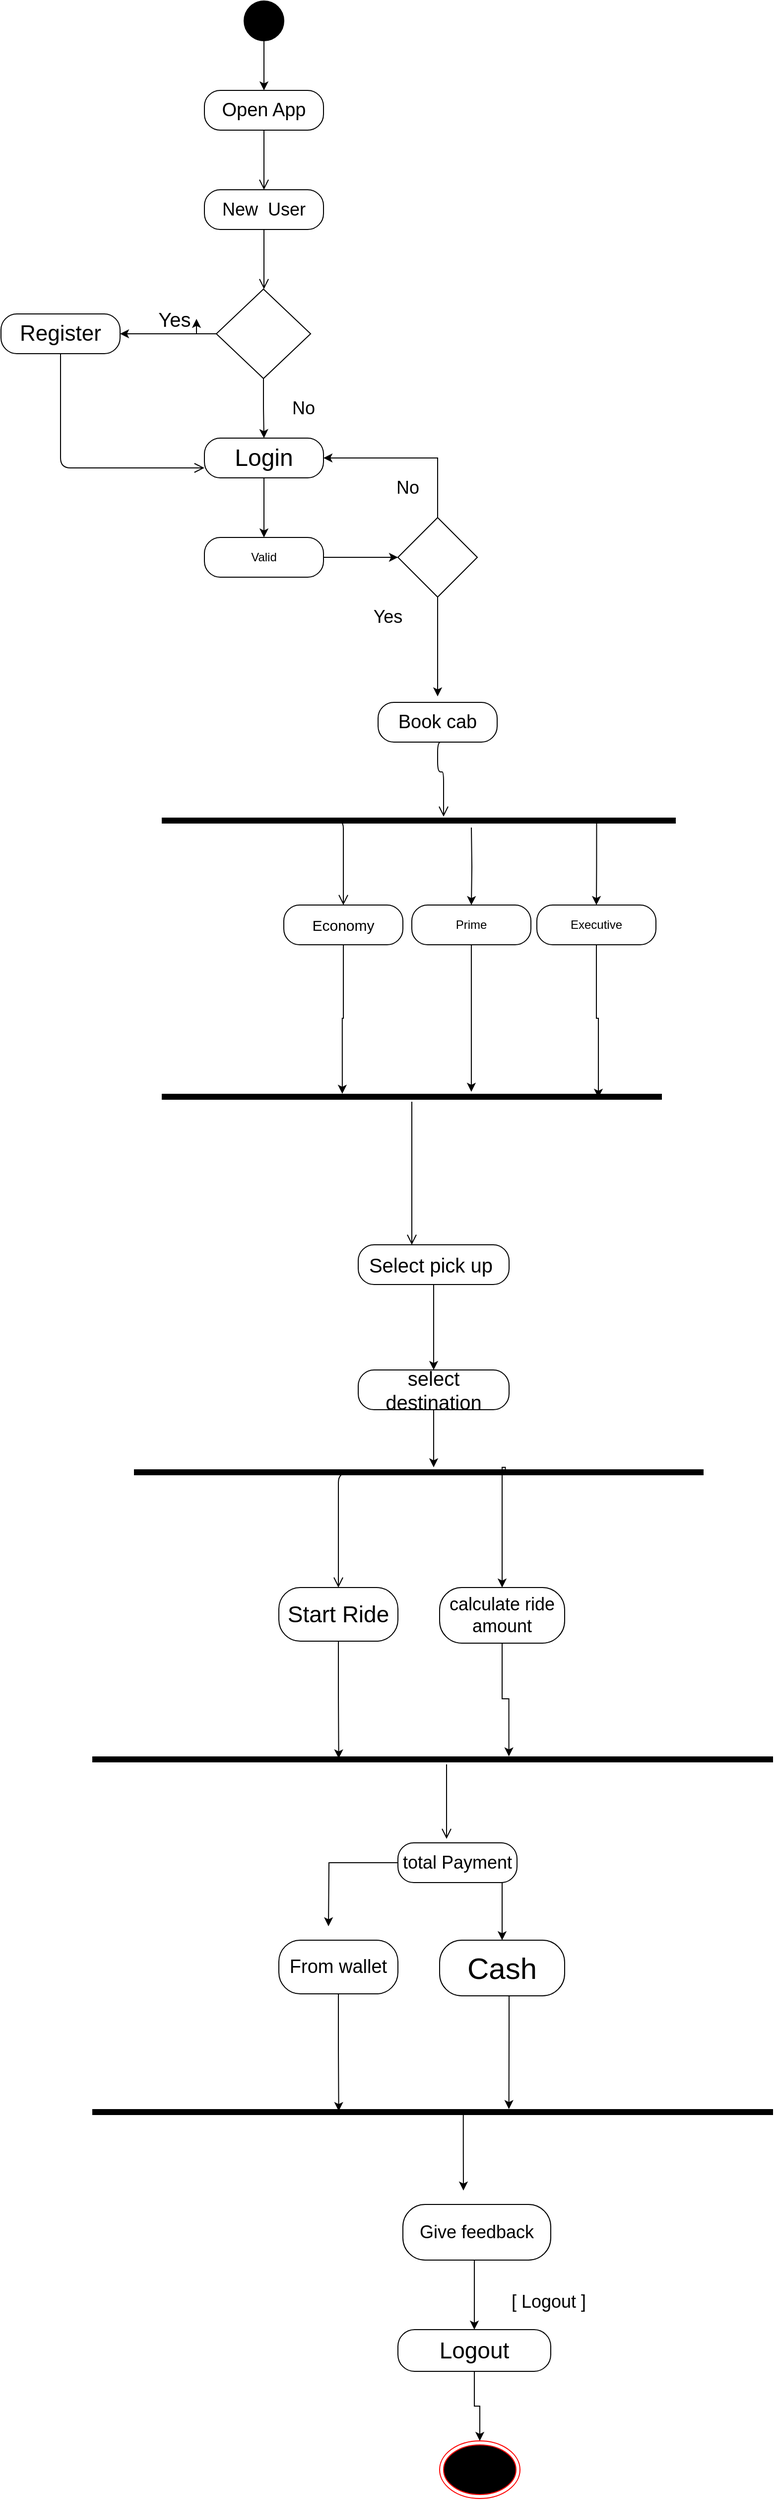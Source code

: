 <mxfile version="14.1.8" type="github">
  <diagram id="7SlJvvOE7C4SdzTDSiiN" name="Page-1">
    <mxGraphModel dx="1892" dy="1140" grid="1" gridSize="14" guides="1" tooltips="1" connect="1" arrows="1" fold="1" page="1" pageScale="1" pageWidth="850" pageHeight="1100" math="0" shadow="0">
      <root>
        <mxCell id="0" />
        <mxCell id="1" parent="0" />
        <mxCell id="Pt7PqK6kzofVDWos-vV7-4" style="edgeStyle=orthogonalEdgeStyle;rounded=0;orthogonalLoop=1;jettySize=auto;html=1;entryX=0.5;entryY=0;entryDx=0;entryDy=0;" edge="1" parent="1" source="Pt7PqK6kzofVDWos-vV7-1" target="Pt7PqK6kzofVDWos-vV7-2">
          <mxGeometry relative="1" as="geometry" />
        </mxCell>
        <mxCell id="Pt7PqK6kzofVDWos-vV7-1" value="" style="shape=ellipse;html=1;fillColor=#000000;fontSize=18;fontColor=#ffffff;" vertex="1" parent="1">
          <mxGeometry x="405" y="190" width="40" height="40" as="geometry" />
        </mxCell>
        <mxCell id="Pt7PqK6kzofVDWos-vV7-2" value="&lt;font style=&quot;font-size: 19px&quot;&gt;Open App&lt;/font&gt;" style="rounded=1;whiteSpace=wrap;html=1;arcSize=40;" vertex="1" parent="1">
          <mxGeometry x="365" y="280" width="120" height="40" as="geometry" />
        </mxCell>
        <mxCell id="Pt7PqK6kzofVDWos-vV7-3" value="" style="edgeStyle=orthogonalEdgeStyle;html=1;verticalAlign=bottom;endArrow=open;endSize=8;" edge="1" source="Pt7PqK6kzofVDWos-vV7-2" parent="1">
          <mxGeometry relative="1" as="geometry">
            <mxPoint x="425" y="380" as="targetPoint" />
          </mxGeometry>
        </mxCell>
        <mxCell id="Pt7PqK6kzofVDWos-vV7-5" value="&lt;font style=&quot;font-size: 18px&quot;&gt;New &amp;nbsp;User&lt;/font&gt;" style="rounded=1;whiteSpace=wrap;html=1;arcSize=40;" vertex="1" parent="1">
          <mxGeometry x="365" y="380" width="120" height="40" as="geometry" />
        </mxCell>
        <mxCell id="Pt7PqK6kzofVDWos-vV7-6" value="" style="edgeStyle=orthogonalEdgeStyle;html=1;verticalAlign=bottom;endArrow=open;endSize=8;" edge="1" source="Pt7PqK6kzofVDWos-vV7-5" parent="1">
          <mxGeometry relative="1" as="geometry">
            <mxPoint x="425" y="480" as="targetPoint" />
          </mxGeometry>
        </mxCell>
        <mxCell id="Pt7PqK6kzofVDWos-vV7-11" value="" style="edgeStyle=orthogonalEdgeStyle;rounded=0;orthogonalLoop=1;jettySize=auto;html=1;" edge="1" parent="1" source="Pt7PqK6kzofVDWos-vV7-7" target="Pt7PqK6kzofVDWos-vV7-8">
          <mxGeometry relative="1" as="geometry" />
        </mxCell>
        <mxCell id="Pt7PqK6kzofVDWos-vV7-12" value="" style="edgeStyle=orthogonalEdgeStyle;rounded=0;orthogonalLoop=1;jettySize=auto;html=1;" edge="1" parent="1" source="Pt7PqK6kzofVDWos-vV7-7" target="Pt7PqK6kzofVDWos-vV7-10">
          <mxGeometry relative="1" as="geometry" />
        </mxCell>
        <mxCell id="Pt7PqK6kzofVDWos-vV7-91" value="" style="edgeStyle=orthogonalEdgeStyle;rounded=0;orthogonalLoop=1;jettySize=auto;html=1;" edge="1" parent="1" source="Pt7PqK6kzofVDWos-vV7-7" target="Pt7PqK6kzofVDWos-vV7-13">
          <mxGeometry relative="1" as="geometry" />
        </mxCell>
        <mxCell id="Pt7PqK6kzofVDWos-vV7-7" value="" style="rhombus;whiteSpace=wrap;html=1;" vertex="1" parent="1">
          <mxGeometry x="377" y="480" width="95" height="90" as="geometry" />
        </mxCell>
        <mxCell id="Pt7PqK6kzofVDWos-vV7-8" value="&lt;font style=&quot;font-size: 22px&quot;&gt;Register&lt;/font&gt;" style="rounded=1;whiteSpace=wrap;html=1;arcSize=40;" vertex="1" parent="1">
          <mxGeometry x="160" y="505" width="120" height="40" as="geometry" />
        </mxCell>
        <mxCell id="Pt7PqK6kzofVDWos-vV7-9" value="" style="edgeStyle=orthogonalEdgeStyle;html=1;verticalAlign=bottom;endArrow=open;endSize=8;entryX=0;entryY=0.75;entryDx=0;entryDy=0;exitX=0.5;exitY=1;exitDx=0;exitDy=0;" edge="1" source="Pt7PqK6kzofVDWos-vV7-8" parent="1" target="Pt7PqK6kzofVDWos-vV7-10">
          <mxGeometry relative="1" as="geometry">
            <mxPoint x="220" y="610" as="targetPoint" />
          </mxGeometry>
        </mxCell>
        <mxCell id="Pt7PqK6kzofVDWos-vV7-17" value="" style="edgeStyle=orthogonalEdgeStyle;rounded=0;orthogonalLoop=1;jettySize=auto;html=1;" edge="1" parent="1" source="Pt7PqK6kzofVDWos-vV7-10" target="Pt7PqK6kzofVDWos-vV7-15">
          <mxGeometry relative="1" as="geometry" />
        </mxCell>
        <mxCell id="Pt7PqK6kzofVDWos-vV7-10" value="&lt;font style=&quot;font-size: 24px&quot;&gt;Login&lt;/font&gt;" style="rounded=1;whiteSpace=wrap;html=1;arcSize=40;" vertex="1" parent="1">
          <mxGeometry x="365" y="630" width="120" height="40" as="geometry" />
        </mxCell>
        <mxCell id="Pt7PqK6kzofVDWos-vV7-13" value="&lt;font style=&quot;font-size: 20px&quot;&gt;Yes&lt;/font&gt;" style="text;html=1;strokeColor=none;fillColor=none;align=center;verticalAlign=middle;whiteSpace=wrap;rounded=0;" vertex="1" parent="1">
          <mxGeometry x="305" y="500" width="60" height="20" as="geometry" />
        </mxCell>
        <mxCell id="Pt7PqK6kzofVDWos-vV7-14" value="&lt;font style=&quot;font-size: 18px&quot;&gt;No&lt;/font&gt;" style="text;html=1;strokeColor=none;fillColor=none;align=center;verticalAlign=middle;whiteSpace=wrap;rounded=0;" vertex="1" parent="1">
          <mxGeometry x="445" y="590" width="40" height="20" as="geometry" />
        </mxCell>
        <mxCell id="Pt7PqK6kzofVDWos-vV7-22" value="" style="edgeStyle=orthogonalEdgeStyle;rounded=0;orthogonalLoop=1;jettySize=auto;html=1;" edge="1" parent="1" source="Pt7PqK6kzofVDWos-vV7-15" target="Pt7PqK6kzofVDWos-vV7-18">
          <mxGeometry relative="1" as="geometry" />
        </mxCell>
        <mxCell id="Pt7PqK6kzofVDWos-vV7-15" value="Valid" style="rounded=1;whiteSpace=wrap;html=1;arcSize=40;" vertex="1" parent="1">
          <mxGeometry x="365" y="730" width="120" height="40" as="geometry" />
        </mxCell>
        <mxCell id="Pt7PqK6kzofVDWos-vV7-23" style="edgeStyle=orthogonalEdgeStyle;rounded=0;orthogonalLoop=1;jettySize=auto;html=1;entryX=1;entryY=0.5;entryDx=0;entryDy=0;" edge="1" parent="1" source="Pt7PqK6kzofVDWos-vV7-18" target="Pt7PqK6kzofVDWos-vV7-10">
          <mxGeometry relative="1" as="geometry">
            <Array as="points">
              <mxPoint x="600" y="650" />
            </Array>
          </mxGeometry>
        </mxCell>
        <mxCell id="Pt7PqK6kzofVDWos-vV7-29" value="" style="edgeStyle=orthogonalEdgeStyle;rounded=0;orthogonalLoop=1;jettySize=auto;html=1;" edge="1" parent="1" source="Pt7PqK6kzofVDWos-vV7-18">
          <mxGeometry relative="1" as="geometry">
            <mxPoint x="600" y="890" as="targetPoint" />
          </mxGeometry>
        </mxCell>
        <mxCell id="Pt7PqK6kzofVDWos-vV7-18" value="" style="rhombus;whiteSpace=wrap;html=1;" vertex="1" parent="1">
          <mxGeometry x="560" y="710" width="80" height="80" as="geometry" />
        </mxCell>
        <mxCell id="Pt7PqK6kzofVDWos-vV7-24" value="&lt;font style=&quot;font-size: 18px&quot;&gt;Yes&lt;/font&gt;" style="text;html=1;strokeColor=none;fillColor=none;align=center;verticalAlign=middle;whiteSpace=wrap;rounded=0;" vertex="1" parent="1">
          <mxGeometry x="520" y="800" width="60" height="20" as="geometry" />
        </mxCell>
        <mxCell id="Pt7PqK6kzofVDWos-vV7-26" value="&lt;font style=&quot;font-size: 18px&quot;&gt;No&lt;/font&gt;" style="text;html=1;strokeColor=none;fillColor=none;align=center;verticalAlign=middle;whiteSpace=wrap;rounded=0;" vertex="1" parent="1">
          <mxGeometry x="550" y="670" width="40" height="20" as="geometry" />
        </mxCell>
        <mxCell id="Pt7PqK6kzofVDWos-vV7-31" value="" style="edgeStyle=orthogonalEdgeStyle;html=1;verticalAlign=bottom;endArrow=open;endSize=8;exitX=0.25;exitY=0.5;exitDx=0;exitDy=0;exitPerimeter=0;entryX=0.5;entryY=0;entryDx=0;entryDy=0;" edge="1" source="Pt7PqK6kzofVDWos-vV7-30" parent="1" target="Pt7PqK6kzofVDWos-vV7-60">
          <mxGeometry relative="1" as="geometry">
            <mxPoint x="546" y="1100" as="targetPoint" />
            <Array as="points">
              <mxPoint x="505" y="1013" />
            </Array>
          </mxGeometry>
        </mxCell>
        <mxCell id="Pt7PqK6kzofVDWos-vV7-32" value="&lt;font style=&quot;font-size: 19px&quot;&gt;Book cab&lt;/font&gt;" style="rounded=1;whiteSpace=wrap;html=1;arcSize=40;" vertex="1" parent="1">
          <mxGeometry x="540" y="896" width="120" height="40" as="geometry" />
        </mxCell>
        <mxCell id="Pt7PqK6kzofVDWos-vV7-62" style="edgeStyle=orthogonalEdgeStyle;rounded=0;orthogonalLoop=1;jettySize=auto;html=1;" edge="1" parent="1" target="Pt7PqK6kzofVDWos-vV7-58">
          <mxGeometry relative="1" as="geometry">
            <mxPoint x="634" y="1022" as="sourcePoint" />
          </mxGeometry>
        </mxCell>
        <mxCell id="Pt7PqK6kzofVDWos-vV7-64" style="edgeStyle=orthogonalEdgeStyle;rounded=0;orthogonalLoop=1;jettySize=auto;html=1;exitX=0.846;exitY=0.714;exitDx=0;exitDy=0;exitPerimeter=0;entryX=0.5;entryY=0;entryDx=0;entryDy=0;" edge="1" parent="1" source="Pt7PqK6kzofVDWos-vV7-30" target="Pt7PqK6kzofVDWos-vV7-59">
          <mxGeometry relative="1" as="geometry" />
        </mxCell>
        <mxCell id="Pt7PqK6kzofVDWos-vV7-30" value="" style="shape=line;html=1;strokeWidth=6;" vertex="1" parent="1">
          <mxGeometry x="322" y="1008" width="518" height="14" as="geometry" />
        </mxCell>
        <mxCell id="Pt7PqK6kzofVDWos-vV7-34" value="" style="edgeStyle=orthogonalEdgeStyle;html=1;verticalAlign=bottom;endArrow=open;endSize=8;" edge="1" parent="1">
          <mxGeometry relative="1" as="geometry">
            <mxPoint x="606" y="1011" as="targetPoint" />
            <mxPoint x="606" y="936" as="sourcePoint" />
            <Array as="points">
              <mxPoint x="600" y="936" />
              <mxPoint x="600" y="966" />
              <mxPoint x="606" y="966" />
            </Array>
          </mxGeometry>
        </mxCell>
        <mxCell id="Pt7PqK6kzofVDWos-vV7-87" style="edgeStyle=orthogonalEdgeStyle;rounded=0;orthogonalLoop=1;jettySize=auto;html=1;" edge="1" parent="1" source="Pt7PqK6kzofVDWos-vV7-35">
          <mxGeometry relative="1" as="geometry">
            <mxPoint x="490" y="2128" as="targetPoint" />
          </mxGeometry>
        </mxCell>
        <mxCell id="Pt7PqK6kzofVDWos-vV7-88" value="" style="edgeStyle=orthogonalEdgeStyle;rounded=0;orthogonalLoop=1;jettySize=auto;html=1;" edge="1" parent="1" source="Pt7PqK6kzofVDWos-vV7-35" target="Pt7PqK6kzofVDWos-vV7-82">
          <mxGeometry relative="1" as="geometry">
            <Array as="points">
              <mxPoint x="665" y="2100" />
              <mxPoint x="665" y="2100" />
            </Array>
          </mxGeometry>
        </mxCell>
        <mxCell id="Pt7PqK6kzofVDWos-vV7-35" value="&lt;font style=&quot;font-size: 18px&quot;&gt;total Payment&lt;/font&gt;" style="rounded=1;whiteSpace=wrap;html=1;arcSize=40;" vertex="1" parent="1">
          <mxGeometry x="560" y="2044" width="120" height="40" as="geometry" />
        </mxCell>
        <mxCell id="Pt7PqK6kzofVDWos-vV7-92" value="" style="edgeStyle=orthogonalEdgeStyle;rounded=0;orthogonalLoop=1;jettySize=auto;html=1;" edge="1" parent="1" source="Pt7PqK6kzofVDWos-vV7-53" target="Pt7PqK6kzofVDWos-vV7-90">
          <mxGeometry relative="1" as="geometry">
            <Array as="points">
              <mxPoint x="637" y="2478" />
              <mxPoint x="637" y="2478" />
            </Array>
          </mxGeometry>
        </mxCell>
        <mxCell id="Pt7PqK6kzofVDWos-vV7-53" value="&lt;font style=&quot;font-size: 18px&quot;&gt;Give feedback&lt;/font&gt;" style="rounded=1;whiteSpace=wrap;html=1;arcSize=40;" vertex="1" parent="1">
          <mxGeometry x="565" y="2408" width="149" height="56" as="geometry" />
        </mxCell>
        <mxCell id="Pt7PqK6kzofVDWos-vV7-79" style="edgeStyle=orthogonalEdgeStyle;rounded=0;orthogonalLoop=1;jettySize=auto;html=1;entryX=0.612;entryY=0.2;entryDx=0;entryDy=0;entryPerimeter=0;" edge="1" parent="1" source="Pt7PqK6kzofVDWos-vV7-54" target="Pt7PqK6kzofVDWos-vV7-76">
          <mxGeometry relative="1" as="geometry" />
        </mxCell>
        <mxCell id="Pt7PqK6kzofVDWos-vV7-54" value="&lt;font style=&quot;font-size: 18px&quot;&gt;calculate ride amount&lt;/font&gt;" style="rounded=1;whiteSpace=wrap;html=1;arcSize=40;" vertex="1" parent="1">
          <mxGeometry x="602" y="1787" width="126" height="56" as="geometry" />
        </mxCell>
        <mxCell id="Pt7PqK6kzofVDWos-vV7-78" style="edgeStyle=orthogonalEdgeStyle;rounded=0;orthogonalLoop=1;jettySize=auto;html=1;entryX=0.362;entryY=0.4;entryDx=0;entryDy=0;entryPerimeter=0;" edge="1" parent="1" source="Pt7PqK6kzofVDWos-vV7-55" target="Pt7PqK6kzofVDWos-vV7-76">
          <mxGeometry relative="1" as="geometry" />
        </mxCell>
        <mxCell id="Pt7PqK6kzofVDWos-vV7-55" value="&lt;font style=&quot;font-size: 23px&quot;&gt;Start Ride&lt;/font&gt;" style="rounded=1;whiteSpace=wrap;html=1;arcSize=40;" vertex="1" parent="1">
          <mxGeometry x="440" y="1787" width="120" height="54" as="geometry" />
        </mxCell>
        <mxCell id="Pt7PqK6kzofVDWos-vV7-74" value="" style="edgeStyle=orthogonalEdgeStyle;rounded=0;orthogonalLoop=1;jettySize=auto;html=1;" edge="1" parent="1" source="Pt7PqK6kzofVDWos-vV7-56">
          <mxGeometry relative="1" as="geometry">
            <mxPoint x="596" y="1666" as="targetPoint" />
          </mxGeometry>
        </mxCell>
        <mxCell id="Pt7PqK6kzofVDWos-vV7-56" value="&lt;font style=&quot;font-size: 20px&quot;&gt;select destination&lt;/font&gt;" style="rounded=1;whiteSpace=wrap;html=1;arcSize=40;" vertex="1" parent="1">
          <mxGeometry x="520" y="1568" width="152" height="40" as="geometry" />
        </mxCell>
        <mxCell id="Pt7PqK6kzofVDWos-vV7-71" value="" style="edgeStyle=orthogonalEdgeStyle;rounded=0;orthogonalLoop=1;jettySize=auto;html=1;" edge="1" parent="1" source="Pt7PqK6kzofVDWos-vV7-57" target="Pt7PqK6kzofVDWos-vV7-56">
          <mxGeometry relative="1" as="geometry" />
        </mxCell>
        <mxCell id="Pt7PqK6kzofVDWos-vV7-57" value="&lt;font style=&quot;font-size: 20px&quot;&gt;Select pick up&amp;nbsp;&lt;/font&gt;" style="rounded=1;whiteSpace=wrap;html=1;arcSize=40;" vertex="1" parent="1">
          <mxGeometry x="520" y="1442" width="152" height="40" as="geometry" />
        </mxCell>
        <mxCell id="Pt7PqK6kzofVDWos-vV7-69" style="edgeStyle=orthogonalEdgeStyle;rounded=0;orthogonalLoop=1;jettySize=auto;html=1;entryX=0.619;entryY=0;entryDx=0;entryDy=0;entryPerimeter=0;" edge="1" parent="1" source="Pt7PqK6kzofVDWos-vV7-58" target="Pt7PqK6kzofVDWos-vV7-65">
          <mxGeometry relative="1" as="geometry" />
        </mxCell>
        <mxCell id="Pt7PqK6kzofVDWos-vV7-58" value="Prime" style="rounded=1;whiteSpace=wrap;html=1;arcSize=40;" vertex="1" parent="1">
          <mxGeometry x="574" y="1100" width="120" height="40" as="geometry" />
        </mxCell>
        <mxCell id="Pt7PqK6kzofVDWos-vV7-70" style="edgeStyle=orthogonalEdgeStyle;rounded=0;orthogonalLoop=1;jettySize=auto;html=1;entryX=0.873;entryY=0.6;entryDx=0;entryDy=0;entryPerimeter=0;" edge="1" parent="1" source="Pt7PqK6kzofVDWos-vV7-59" target="Pt7PqK6kzofVDWos-vV7-65">
          <mxGeometry relative="1" as="geometry">
            <mxPoint x="760" y="1274" as="targetPoint" />
          </mxGeometry>
        </mxCell>
        <mxCell id="Pt7PqK6kzofVDWos-vV7-59" value="Executive" style="rounded=1;whiteSpace=wrap;html=1;arcSize=40;" vertex="1" parent="1">
          <mxGeometry x="700" y="1100" width="120" height="40" as="geometry" />
        </mxCell>
        <mxCell id="Pt7PqK6kzofVDWos-vV7-68" style="edgeStyle=orthogonalEdgeStyle;rounded=0;orthogonalLoop=1;jettySize=auto;html=1;entryX=0.361;entryY=0.2;entryDx=0;entryDy=0;entryPerimeter=0;" edge="1" parent="1" source="Pt7PqK6kzofVDWos-vV7-60" target="Pt7PqK6kzofVDWos-vV7-65">
          <mxGeometry relative="1" as="geometry" />
        </mxCell>
        <mxCell id="Pt7PqK6kzofVDWos-vV7-60" value="&lt;font style=&quot;font-size: 15px&quot;&gt;Economy&lt;/font&gt;" style="rounded=1;whiteSpace=wrap;html=1;arcSize=40;" vertex="1" parent="1">
          <mxGeometry x="445" y="1100" width="120" height="40" as="geometry" />
        </mxCell>
        <mxCell id="Pt7PqK6kzofVDWos-vV7-65" value="" style="shape=line;html=1;strokeWidth=6;" vertex="1" parent="1">
          <mxGeometry x="322" y="1288" width="504" height="10" as="geometry" />
        </mxCell>
        <mxCell id="Pt7PqK6kzofVDWos-vV7-66" value="" style="edgeStyle=orthogonalEdgeStyle;html=1;verticalAlign=bottom;endArrow=open;endSize=8;" edge="1" source="Pt7PqK6kzofVDWos-vV7-65" parent="1">
          <mxGeometry relative="1" as="geometry">
            <mxPoint x="574" y="1442" as="targetPoint" />
          </mxGeometry>
        </mxCell>
        <mxCell id="Pt7PqK6kzofVDWos-vV7-75" style="edgeStyle=orthogonalEdgeStyle;rounded=0;orthogonalLoop=1;jettySize=auto;html=1;exitX=0.652;exitY=0.2;exitDx=0;exitDy=0;exitPerimeter=0;entryX=0.5;entryY=0;entryDx=0;entryDy=0;" edge="1" parent="1" source="Pt7PqK6kzofVDWos-vV7-72" target="Pt7PqK6kzofVDWos-vV7-54">
          <mxGeometry relative="1" as="geometry">
            <mxPoint x="710.5" y="1666" as="sourcePoint" />
            <Array as="points">
              <mxPoint x="668" y="1666" />
              <mxPoint x="665" y="1666" />
            </Array>
          </mxGeometry>
        </mxCell>
        <mxCell id="Pt7PqK6kzofVDWos-vV7-72" value="" style="shape=line;html=1;strokeWidth=6;" vertex="1" parent="1">
          <mxGeometry x="294" y="1666" width="574" height="10" as="geometry" />
        </mxCell>
        <mxCell id="Pt7PqK6kzofVDWos-vV7-73" value="" style="edgeStyle=orthogonalEdgeStyle;html=1;verticalAlign=bottom;endArrow=open;endSize=8;entryX=0.5;entryY=0;entryDx=0;entryDy=0;" edge="1" parent="1" target="Pt7PqK6kzofVDWos-vV7-55">
          <mxGeometry relative="1" as="geometry">
            <mxPoint x="567" y="1776" as="targetPoint" />
            <mxPoint x="567" y="1671" as="sourcePoint" />
          </mxGeometry>
        </mxCell>
        <mxCell id="Pt7PqK6kzofVDWos-vV7-76" value="" style="shape=line;html=1;strokeWidth=6;" vertex="1" parent="1">
          <mxGeometry x="252" y="1955" width="686" height="10" as="geometry" />
        </mxCell>
        <mxCell id="Pt7PqK6kzofVDWos-vV7-77" value="" style="edgeStyle=orthogonalEdgeStyle;html=1;verticalAlign=bottom;endArrow=open;endSize=8;" edge="1" source="Pt7PqK6kzofVDWos-vV7-76" parent="1">
          <mxGeometry relative="1" as="geometry">
            <mxPoint x="609" y="2040" as="targetPoint" />
            <Array as="points">
              <mxPoint x="609" y="1974" />
              <mxPoint x="609" y="1974" />
            </Array>
          </mxGeometry>
        </mxCell>
        <mxCell id="Pt7PqK6kzofVDWos-vV7-82" value="&lt;font style=&quot;font-size: 30px&quot;&gt;Cash&lt;/font&gt;" style="rounded=1;whiteSpace=wrap;html=1;arcSize=40;" vertex="1" parent="1">
          <mxGeometry x="602" y="2142" width="126" height="56" as="geometry" />
        </mxCell>
        <mxCell id="Pt7PqK6kzofVDWos-vV7-83" value="&lt;font style=&quot;font-size: 19px&quot;&gt;From wallet&lt;/font&gt;" style="rounded=1;whiteSpace=wrap;html=1;arcSize=40;" vertex="1" parent="1">
          <mxGeometry x="440" y="2142" width="120" height="54" as="geometry" />
        </mxCell>
        <mxCell id="Pt7PqK6kzofVDWos-vV7-84" style="edgeStyle=orthogonalEdgeStyle;rounded=0;orthogonalLoop=1;jettySize=auto;html=1;entryX=0.362;entryY=0.4;entryDx=0;entryDy=0;entryPerimeter=0;" edge="1" source="Pt7PqK6kzofVDWos-vV7-83" target="Pt7PqK6kzofVDWos-vV7-86" parent="1">
          <mxGeometry relative="1" as="geometry" />
        </mxCell>
        <mxCell id="Pt7PqK6kzofVDWos-vV7-85" style="edgeStyle=orthogonalEdgeStyle;rounded=0;orthogonalLoop=1;jettySize=auto;html=1;entryX=0.612;entryY=0.2;entryDx=0;entryDy=0;entryPerimeter=0;" edge="1" source="Pt7PqK6kzofVDWos-vV7-82" target="Pt7PqK6kzofVDWos-vV7-86" parent="1">
          <mxGeometry relative="1" as="geometry">
            <Array as="points">
              <mxPoint x="672" y="2226" />
              <mxPoint x="672" y="2226" />
            </Array>
          </mxGeometry>
        </mxCell>
        <mxCell id="Pt7PqK6kzofVDWos-vV7-89" value="" style="edgeStyle=orthogonalEdgeStyle;rounded=0;orthogonalLoop=1;jettySize=auto;html=1;exitX=0.545;exitY=0.8;exitDx=0;exitDy=0;exitPerimeter=0;" edge="1" parent="1" source="Pt7PqK6kzofVDWos-vV7-86">
          <mxGeometry relative="1" as="geometry">
            <mxPoint x="626" y="2394" as="targetPoint" />
          </mxGeometry>
        </mxCell>
        <mxCell id="Pt7PqK6kzofVDWos-vV7-86" value="" style="shape=line;html=1;strokeWidth=6;" vertex="1" parent="1">
          <mxGeometry x="252" y="2310" width="686" height="10" as="geometry" />
        </mxCell>
        <mxCell id="Pt7PqK6kzofVDWos-vV7-97" value="" style="edgeStyle=orthogonalEdgeStyle;rounded=0;orthogonalLoop=1;jettySize=auto;html=1;" edge="1" parent="1" source="Pt7PqK6kzofVDWos-vV7-90" target="Pt7PqK6kzofVDWos-vV7-94">
          <mxGeometry relative="1" as="geometry" />
        </mxCell>
        <mxCell id="Pt7PqK6kzofVDWos-vV7-90" value="&lt;font style=&quot;font-size: 23px&quot;&gt;Logout&lt;/font&gt;" style="rounded=1;whiteSpace=wrap;html=1;arcSize=40;" vertex="1" parent="1">
          <mxGeometry x="560" y="2534" width="154" height="42" as="geometry" />
        </mxCell>
        <mxCell id="Pt7PqK6kzofVDWos-vV7-93" value="&lt;font size=&quot;4&quot;&gt;[ Logout ]&lt;/font&gt;" style="text;html=1;strokeColor=none;fillColor=none;align=center;verticalAlign=middle;whiteSpace=wrap;rounded=0;" vertex="1" parent="1">
          <mxGeometry x="654" y="2492" width="116" height="28" as="geometry" />
        </mxCell>
        <mxCell id="Pt7PqK6kzofVDWos-vV7-94" value="" style="ellipse;html=1;shape=endState;fillColor=#000000;strokeColor=#ff0000;" vertex="1" parent="1">
          <mxGeometry x="602" y="2646" width="81" height="58" as="geometry" />
        </mxCell>
      </root>
    </mxGraphModel>
  </diagram>
</mxfile>
